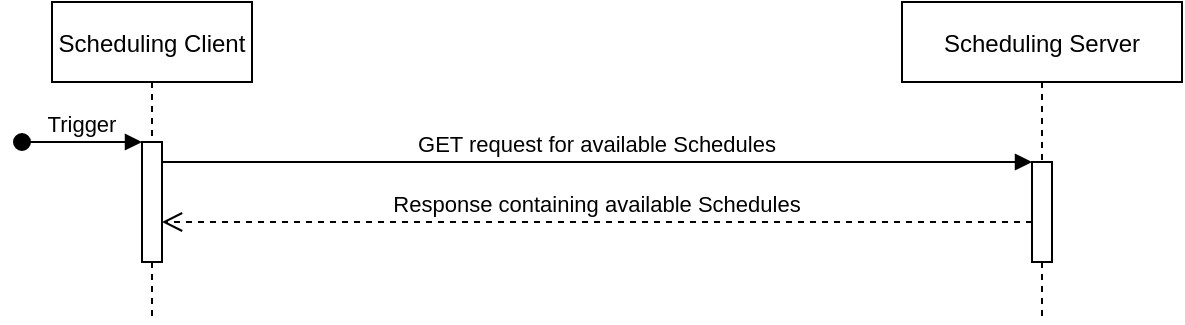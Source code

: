 <mxfile>
    <diagram id="kgpKYQtTHZ0yAKxKKP6v" name="Page-1">
        <mxGraphModel dx="1401" dy="577" grid="1" gridSize="10" guides="1" tooltips="1" connect="1" arrows="1" fold="1" page="1" pageScale="1" pageWidth="850" pageHeight="1100" math="0" shadow="0">
            <root>
                <mxCell id="0"/>
                <mxCell id="1" parent="0"/>
                <mxCell id="1Q3aQoQ077KybnQAMOsV-2" value="Scheduling Client" style="shape=umlLifeline;perimeter=lifelinePerimeter;container=1;collapsible=0;recursiveResize=0;rounded=0;shadow=0;strokeWidth=1;" parent="1" vertex="1">
                    <mxGeometry x="110" y="80" width="100" height="160" as="geometry"/>
                </mxCell>
                <mxCell id="1Q3aQoQ077KybnQAMOsV-3" value="" style="points=[];perimeter=orthogonalPerimeter;rounded=0;shadow=0;strokeWidth=1;" parent="1Q3aQoQ077KybnQAMOsV-2" vertex="1">
                    <mxGeometry x="45" y="70" width="10" height="60" as="geometry"/>
                </mxCell>
                <mxCell id="1Q3aQoQ077KybnQAMOsV-4" value="Trigger" style="verticalAlign=bottom;startArrow=oval;endArrow=block;startSize=8;shadow=0;strokeWidth=1;" parent="1Q3aQoQ077KybnQAMOsV-2" target="1Q3aQoQ077KybnQAMOsV-3" edge="1">
                    <mxGeometry relative="1" as="geometry">
                        <mxPoint x="-15" y="70" as="sourcePoint"/>
                    </mxGeometry>
                </mxCell>
                <mxCell id="1Q3aQoQ077KybnQAMOsV-5" value="Scheduling Server" style="shape=umlLifeline;perimeter=lifelinePerimeter;container=1;collapsible=0;recursiveResize=0;rounded=0;shadow=0;strokeWidth=1;" parent="1" vertex="1">
                    <mxGeometry x="535" y="80" width="140" height="160" as="geometry"/>
                </mxCell>
                <mxCell id="1Q3aQoQ077KybnQAMOsV-7" value="Response containing available Schedules" style="verticalAlign=bottom;endArrow=open;dashed=1;endSize=8;exitX=0;exitY=0.95;shadow=0;strokeWidth=1;" parent="1Q3aQoQ077KybnQAMOsV-5" target="1Q3aQoQ077KybnQAMOsV-3" edge="1">
                    <mxGeometry relative="1" as="geometry">
                        <mxPoint x="-265" y="110.0" as="targetPoint"/>
                        <mxPoint x="65" y="110.0" as="sourcePoint"/>
                    </mxGeometry>
                </mxCell>
                <mxCell id="1Q3aQoQ077KybnQAMOsV-8" value="GET request for available Schedules" style="verticalAlign=bottom;endArrow=block;entryX=0;entryY=0;shadow=0;strokeWidth=1;" parent="1" source="1Q3aQoQ077KybnQAMOsV-3" target="1Q3aQoQ077KybnQAMOsV-6" edge="1">
                    <mxGeometry relative="1" as="geometry">
                        <mxPoint x="265" y="160" as="sourcePoint"/>
                    </mxGeometry>
                </mxCell>
                <mxCell id="1Q3aQoQ077KybnQAMOsV-6" value="" style="points=[];perimeter=orthogonalPerimeter;rounded=0;shadow=0;strokeWidth=1;" parent="1" vertex="1">
                    <mxGeometry x="600" y="160" width="10" height="50" as="geometry"/>
                </mxCell>
            </root>
        </mxGraphModel>
    </diagram>
</mxfile>
